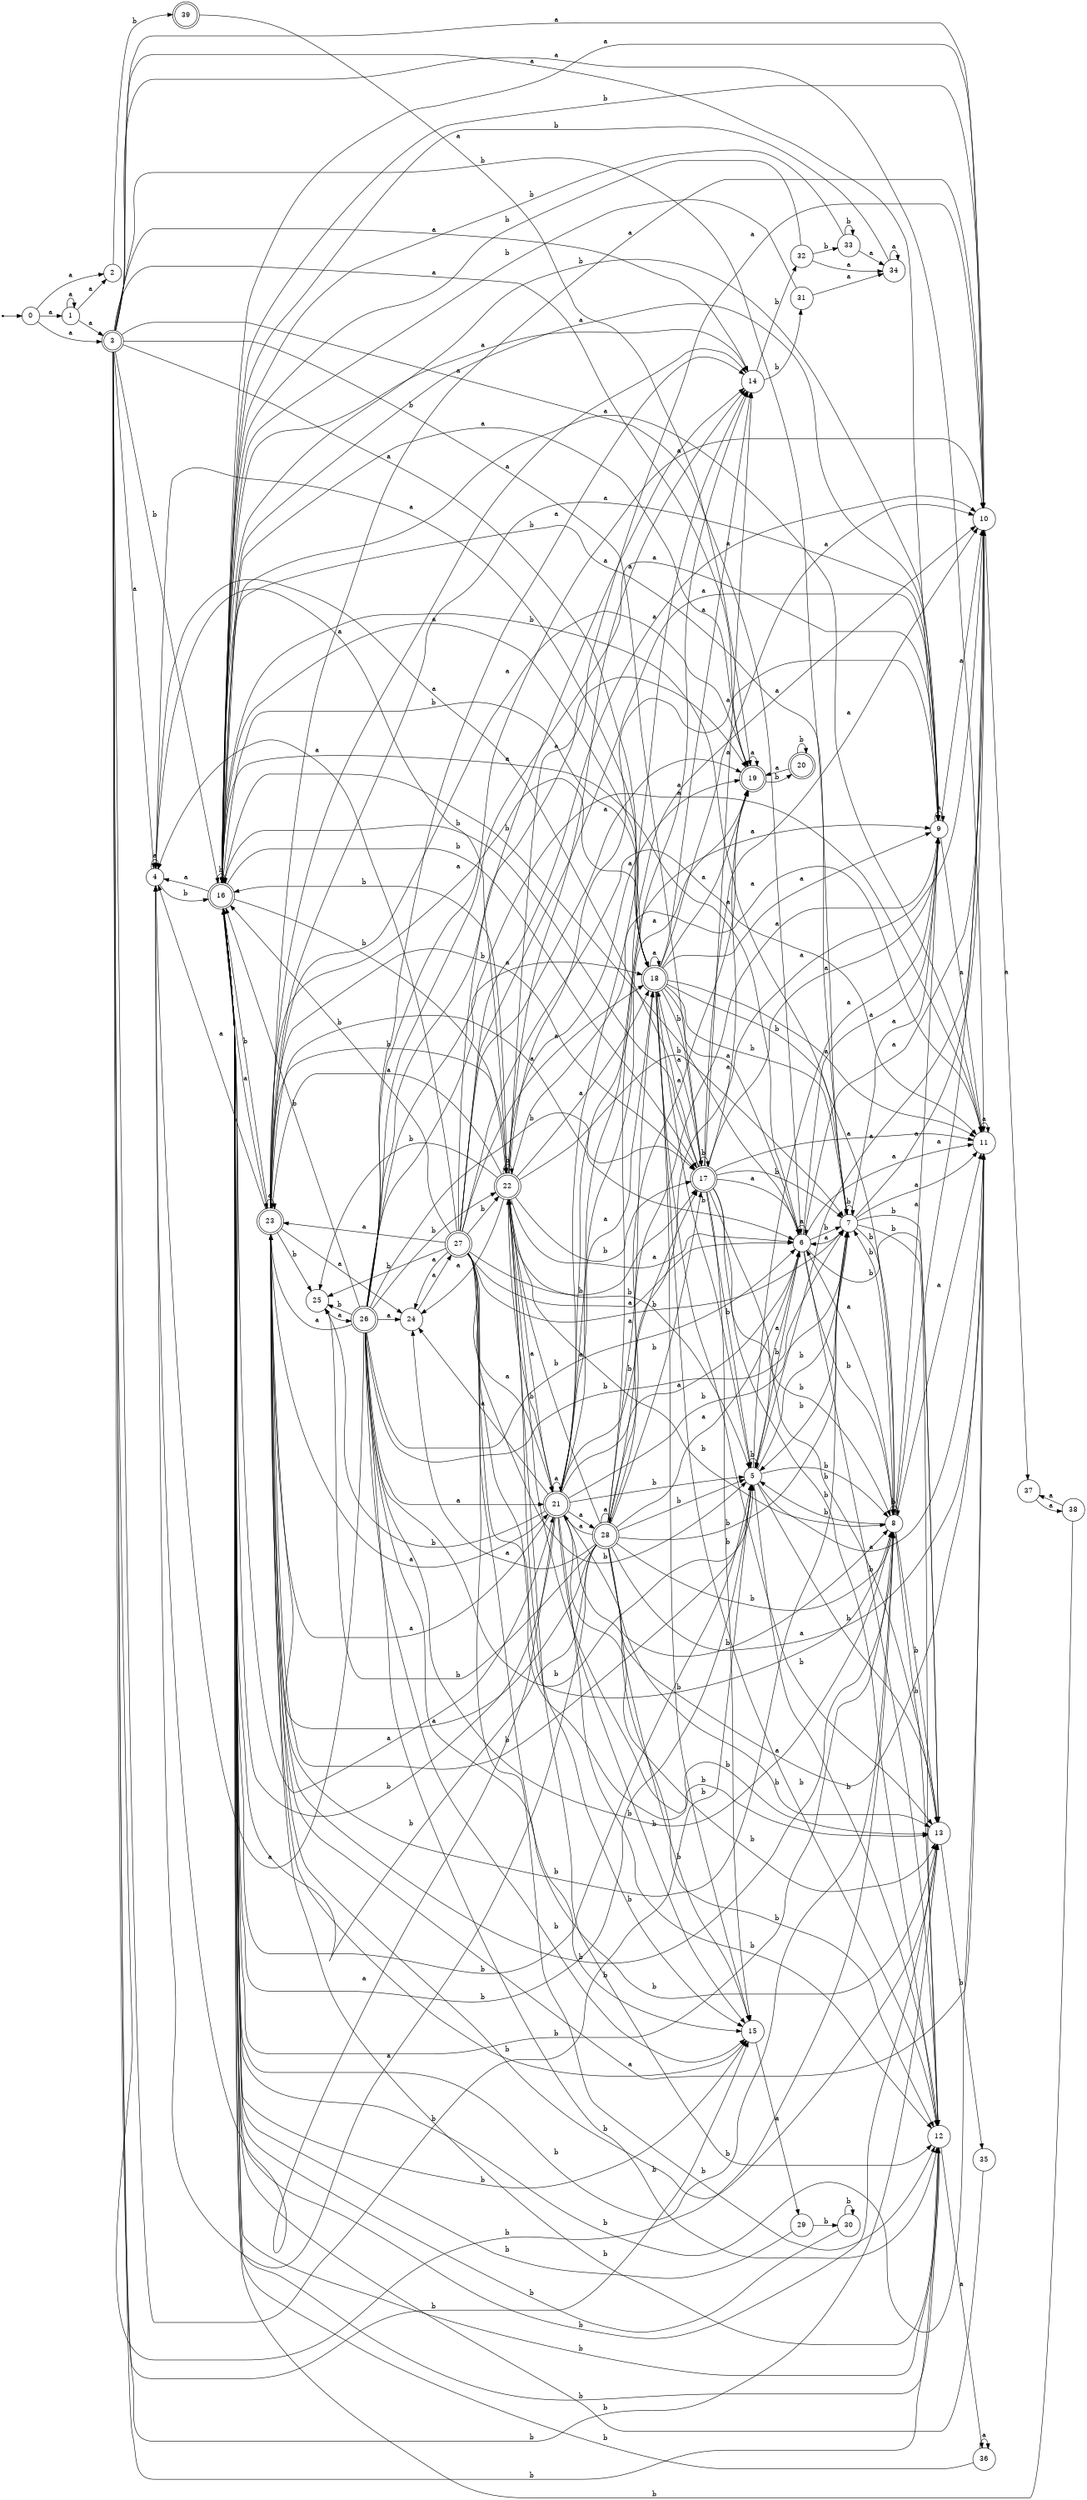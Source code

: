 digraph finite_state_machine {
rankdir=LR;
size="20,20";
node [shape = point]; "dummy0"
node [shape = circle]; "0";
"dummy0" -> "0";
node [shape = circle]; "1";
node [shape = circle]; "2";
node [shape = doublecircle]; "3";node [shape = circle]; "4";
node [shape = circle]; "5";
node [shape = circle]; "6";
node [shape = circle]; "7";
node [shape = circle]; "8";
node [shape = circle]; "9";
node [shape = circle]; "10";
node [shape = circle]; "11";
node [shape = circle]; "12";
node [shape = circle]; "13";
node [shape = circle]; "14";
node [shape = circle]; "15";
node [shape = doublecircle]; "16";node [shape = doublecircle]; "17";node [shape = doublecircle]; "18";node [shape = doublecircle]; "19";node [shape = doublecircle]; "20";node [shape = doublecircle]; "21";node [shape = doublecircle]; "22";node [shape = doublecircle]; "23";node [shape = circle]; "24";
node [shape = circle]; "25";
node [shape = doublecircle]; "26";node [shape = doublecircle]; "27";node [shape = doublecircle]; "28";node [shape = circle]; "29";
node [shape = circle]; "30";
node [shape = circle]; "31";
node [shape = circle]; "32";
node [shape = circle]; "33";
node [shape = circle]; "34";
node [shape = circle]; "35";
node [shape = circle]; "36";
node [shape = circle]; "37";
node [shape = circle]; "38";
node [shape = doublecircle]; "39";"0" -> "1" [label = "a"];
 "0" -> "2" [label = "a"];
 "0" -> "3" [label = "a"];
 "3" -> "4" [label = "a"];
 "3" -> "6" [label = "a"];
 "3" -> "9" [label = "a"];
 "3" -> "10" [label = "a"];
 "3" -> "11" [label = "a"];
 "3" -> "14" [label = "a"];
 "3" -> "18" [label = "a"];
 "3" -> "19" [label = "a"];
 "3" -> "5" [label = "b"];
 "3" -> "7" [label = "b"];
 "3" -> "8" [label = "b"];
 "3" -> "12" [label = "b"];
 "3" -> "13" [label = "b"];
 "3" -> "15" [label = "b"];
 "3" -> "16" [label = "b"];
 "3" -> "17" [label = "b"];
 "19" -> "19" [label = "a"];
 "19" -> "20" [label = "b"];
 "20" -> "20" [label = "b"];
 "20" -> "19" [label = "a"];
 "18" -> "4" [label = "a"];
 "18" -> "6" [label = "a"];
 "18" -> "9" [label = "a"];
 "18" -> "10" [label = "a"];
 "18" -> "11" [label = "a"];
 "18" -> "14" [label = "a"];
 "18" -> "18" [label = "a"];
 "18" -> "19" [label = "a"];
 "18" -> "5" [label = "b"];
 "18" -> "7" [label = "b"];
 "18" -> "8" [label = "b"];
 "18" -> "12" [label = "b"];
 "18" -> "13" [label = "b"];
 "18" -> "15" [label = "b"];
 "18" -> "16" [label = "b"];
 "18" -> "17" [label = "b"];
 "17" -> "5" [label = "b"];
 "17" -> "7" [label = "b"];
 "17" -> "8" [label = "b"];
 "17" -> "12" [label = "b"];
 "17" -> "13" [label = "b"];
 "17" -> "15" [label = "b"];
 "17" -> "16" [label = "b"];
 "17" -> "17" [label = "b"];
 "17" -> "4" [label = "a"];
 "17" -> "6" [label = "a"];
 "17" -> "9" [label = "a"];
 "17" -> "10" [label = "a"];
 "17" -> "11" [label = "a"];
 "17" -> "14" [label = "a"];
 "17" -> "18" [label = "a"];
 "17" -> "19" [label = "a"];
 "16" -> "5" [label = "b"];
 "16" -> "7" [label = "b"];
 "16" -> "8" [label = "b"];
 "16" -> "12" [label = "b"];
 "16" -> "13" [label = "b"];
 "16" -> "15" [label = "b"];
 "16" -> "16" [label = "b"];
 "16" -> "17" [label = "b"];
 "16" -> "22" [label = "b"];
 "16" -> "4" [label = "a"];
 "16" -> "6" [label = "a"];
 "16" -> "9" [label = "a"];
 "16" -> "10" [label = "a"];
 "16" -> "11" [label = "a"];
 "16" -> "14" [label = "a"];
 "16" -> "18" [label = "a"];
 "16" -> "19" [label = "a"];
 "16" -> "21" [label = "a"];
 "16" -> "23" [label = "a"];
 "23" -> "4" [label = "a"];
 "23" -> "6" [label = "a"];
 "23" -> "9" [label = "a"];
 "23" -> "10" [label = "a"];
 "23" -> "11" [label = "a"];
 "23" -> "14" [label = "a"];
 "23" -> "18" [label = "a"];
 "23" -> "19" [label = "a"];
 "23" -> "21" [label = "a"];
 "23" -> "23" [label = "a"];
 "23" -> "24" [label = "a"];
 "23" -> "5" [label = "b"];
 "23" -> "7" [label = "b"];
 "23" -> "8" [label = "b"];
 "23" -> "12" [label = "b"];
 "23" -> "13" [label = "b"];
 "23" -> "15" [label = "b"];
 "23" -> "16" [label = "b"];
 "23" -> "17" [label = "b"];
 "23" -> "22" [label = "b"];
 "23" -> "25" [label = "b"];
 "25" -> "26" [label = "a"];
 "26" -> "5" [label = "b"];
 "26" -> "7" [label = "b"];
 "26" -> "8" [label = "b"];
 "26" -> "12" [label = "b"];
 "26" -> "13" [label = "b"];
 "26" -> "15" [label = "b"];
 "26" -> "16" [label = "b"];
 "26" -> "17" [label = "b"];
 "26" -> "22" [label = "b"];
 "26" -> "25" [label = "b"];
 "26" -> "4" [label = "a"];
 "26" -> "6" [label = "a"];
 "26" -> "9" [label = "a"];
 "26" -> "10" [label = "a"];
 "26" -> "11" [label = "a"];
 "26" -> "14" [label = "a"];
 "26" -> "18" [label = "a"];
 "26" -> "19" [label = "a"];
 "26" -> "21" [label = "a"];
 "26" -> "23" [label = "a"];
 "26" -> "24" [label = "a"];
 "24" -> "27" [label = "a"];
 "27" -> "4" [label = "a"];
 "27" -> "6" [label = "a"];
 "27" -> "9" [label = "a"];
 "27" -> "10" [label = "a"];
 "27" -> "11" [label = "a"];
 "27" -> "14" [label = "a"];
 "27" -> "18" [label = "a"];
 "27" -> "19" [label = "a"];
 "27" -> "21" [label = "a"];
 "27" -> "23" [label = "a"];
 "27" -> "24" [label = "a"];
 "27" -> "5" [label = "b"];
 "27" -> "7" [label = "b"];
 "27" -> "8" [label = "b"];
 "27" -> "12" [label = "b"];
 "27" -> "13" [label = "b"];
 "27" -> "15" [label = "b"];
 "27" -> "16" [label = "b"];
 "27" -> "17" [label = "b"];
 "27" -> "22" [label = "b"];
 "27" -> "25" [label = "b"];
 "22" -> "5" [label = "b"];
 "22" -> "7" [label = "b"];
 "22" -> "8" [label = "b"];
 "22" -> "12" [label = "b"];
 "22" -> "13" [label = "b"];
 "22" -> "15" [label = "b"];
 "22" -> "16" [label = "b"];
 "22" -> "17" [label = "b"];
 "22" -> "22" [label = "b"];
 "22" -> "25" [label = "b"];
 "22" -> "4" [label = "a"];
 "22" -> "6" [label = "a"];
 "22" -> "9" [label = "a"];
 "22" -> "10" [label = "a"];
 "22" -> "11" [label = "a"];
 "22" -> "14" [label = "a"];
 "22" -> "18" [label = "a"];
 "22" -> "19" [label = "a"];
 "22" -> "21" [label = "a"];
 "22" -> "23" [label = "a"];
 "22" -> "24" [label = "a"];
 "21" -> "4" [label = "a"];
 "21" -> "6" [label = "a"];
 "21" -> "9" [label = "a"];
 "21" -> "10" [label = "a"];
 "21" -> "11" [label = "a"];
 "21" -> "14" [label = "a"];
 "21" -> "18" [label = "a"];
 "21" -> "19" [label = "a"];
 "21" -> "21" [label = "a"];
 "21" -> "23" [label = "a"];
 "21" -> "24" [label = "a"];
 "21" -> "28" [label = "a"];
 "21" -> "5" [label = "b"];
 "21" -> "7" [label = "b"];
 "21" -> "8" [label = "b"];
 "21" -> "12" [label = "b"];
 "21" -> "13" [label = "b"];
 "21" -> "15" [label = "b"];
 "21" -> "16" [label = "b"];
 "21" -> "17" [label = "b"];
 "21" -> "22" [label = "b"];
 "21" -> "25" [label = "b"];
 "28" -> "4" [label = "a"];
 "28" -> "6" [label = "a"];
 "28" -> "9" [label = "a"];
 "28" -> "10" [label = "a"];
 "28" -> "11" [label = "a"];
 "28" -> "14" [label = "a"];
 "28" -> "18" [label = "a"];
 "28" -> "19" [label = "a"];
 "28" -> "21" [label = "a"];
 "28" -> "23" [label = "a"];
 "28" -> "24" [label = "a"];
 "28" -> "28" [label = "a"];
 "28" -> "5" [label = "b"];
 "28" -> "7" [label = "b"];
 "28" -> "8" [label = "b"];
 "28" -> "12" [label = "b"];
 "28" -> "13" [label = "b"];
 "28" -> "15" [label = "b"];
 "28" -> "16" [label = "b"];
 "28" -> "17" [label = "b"];
 "28" -> "22" [label = "b"];
 "28" -> "25" [label = "b"];
 "15" -> "29" [label = "a"];
 "29" -> "16" [label = "b"];
 "29" -> "30" [label = "b"];
 "30" -> "16" [label = "b"];
 "30" -> "30" [label = "b"];
 "14" -> "32" [label = "b"];
 "14" -> "31" [label = "b"];
 "32" -> "16" [label = "b"];
 "32" -> "33" [label = "b"];
 "32" -> "34" [label = "a"];
 "34" -> "34" [label = "a"];
 "34" -> "16" [label = "b"];
 "33" -> "16" [label = "b"];
 "33" -> "33" [label = "b"];
 "33" -> "34" [label = "a"];
 "31" -> "34" [label = "a"];
 "31" -> "16" [label = "b"];
 "13" -> "35" [label = "b"];
 "35" -> "16" [label = "b"];
 "12" -> "36" [label = "a"];
 "12" -> "16" [label = "b"];
 "36" -> "36" [label = "a"];
 "36" -> "16" [label = "b"];
 "11" -> "11" [label = "a"];
 "11" -> "16" [label = "b"];
 "10" -> "37" [label = "a"];
 "10" -> "16" [label = "b"];
 "37" -> "38" [label = "a"];
 "38" -> "37" [label = "a"];
 "38" -> "16" [label = "b"];
 "9" -> "9" [label = "a"];
 "9" -> "10" [label = "a"];
 "9" -> "11" [label = "a"];
 "9" -> "16" [label = "b"];
 "8" -> "16" [label = "b"];
 "8" -> "5" [label = "b"];
 "8" -> "7" [label = "b"];
 "8" -> "8" [label = "b"];
 "8" -> "12" [label = "b"];
 "8" -> "13" [label = "b"];
 "8" -> "9" [label = "a"];
 "8" -> "10" [label = "a"];
 "8" -> "11" [label = "a"];
 "8" -> "6" [label = "a"];
 "7" -> "16" [label = "b"];
 "7" -> "5" [label = "b"];
 "7" -> "7" [label = "b"];
 "7" -> "8" [label = "b"];
 "7" -> "12" [label = "b"];
 "7" -> "13" [label = "b"];
 "7" -> "9" [label = "a"];
 "7" -> "10" [label = "a"];
 "7" -> "11" [label = "a"];
 "7" -> "6" [label = "a"];
 "6" -> "9" [label = "a"];
 "6" -> "10" [label = "a"];
 "6" -> "11" [label = "a"];
 "6" -> "6" [label = "a"];
 "6" -> "16" [label = "b"];
 "6" -> "5" [label = "b"];
 "6" -> "7" [label = "b"];
 "6" -> "8" [label = "b"];
 "6" -> "12" [label = "b"];
 "6" -> "13" [label = "b"];
 "5" -> "16" [label = "b"];
 "5" -> "5" [label = "b"];
 "5" -> "7" [label = "b"];
 "5" -> "8" [label = "b"];
 "5" -> "12" [label = "b"];
 "5" -> "13" [label = "b"];
 "5" -> "9" [label = "a"];
 "5" -> "10" [label = "a"];
 "5" -> "11" [label = "a"];
 "5" -> "6" [label = "a"];
 "4" -> "4" [label = "a"];
 "4" -> "16" [label = "b"];
 "2" -> "39" [label = "b"];
 "39" -> "19" [label = "a"];
 "1" -> "1" [label = "a"];
 "1" -> "2" [label = "a"];
 "1" -> "3" [label = "a"];
 }
